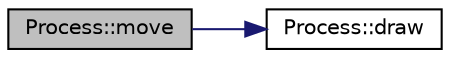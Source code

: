 digraph "Process::move"
{
 // LATEX_PDF_SIZE
  edge [fontname="Helvetica",fontsize="10",labelfontname="Helvetica",labelfontsize="10"];
  node [fontname="Helvetica",fontsize="10",shape=record];
  rankdir="LR";
  Node1 [label="Process::move",height=0.2,width=0.4,color="black", fillcolor="grey75", style="filled", fontcolor="black",tooltip=" "];
  Node1 -> Node2 [color="midnightblue",fontsize="10",style="solid",fontname="Helvetica"];
  Node2 [label="Process::draw",height=0.2,width=0.4,color="black", fillcolor="white", style="filled",URL="$class_process.html#a3a3d91657ede8930580507814d503904",tooltip=" "];
}

